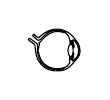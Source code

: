 



\begin{tikzpicture}[y=0.80pt, x=0.80pt, yscale=-1, xscale=1, inner sep=0pt, outer sep=0pt]
  \path[scale=0.265,draw=black,miter limit=4.00,]
    (127.689,130.499) .. controls (125.389,130.418) and (122.859,137.994) ..
    (122.85,141.58) .. controls (122.84,144.042) and (124.861,152.821) ..
    (127.646,152.74) .. controls (130.269,152.821) and (131.673,147.769) ..
    (131.673,141.337) .. controls (131.673,134.906) and (130.231,130.337) ..
    (127.689,130.499) -- cycle;



  \path[draw=black,line join=miter,line cap=butt,even odd rule]
    (34.643,33.093) .. controls (34.874,33.756) and (35.11,34.361) ..
    (35.314,35.323) .. controls (35.421,35.606) and (35.389,35.846) ..
    (35.289,36.111) .. controls (35.246,36.278) and (35.206,36.313) ..
    (35.061,36.249) .. controls (34.948,36.157) and (35.011,35.927) ..
    (34.99,35.755) .. controls (34.908,35.09) and (34.592,34.341) ..
    (34.439,33.604) .. controls (34.414,33.391) and (34.349,33.194) ..
    (34.146,33.107) .. controls (34.078,33.079) and (34.022,33.105) ..
    (34.002,33.247) .. controls (33.977,33.453) and (34.168,33.685) ..
    (34.225,33.934) .. controls (34.188,34.51) and (34.401,34.827) ..
    (33.883,34.541) .. controls (33.516,34.602) and (33.431,34.719) ..
    (33.461,34.194) -- (33.482,33.821) .. controls (33.37,33.474) and
    (33.282,32.894) .. (33.315,32.411) .. controls (33.333,31.898) and
    (33.172,31.593) .. (32.804,31.009) .. controls (32.41,30.352) and
    (31.93,29.765) .. (31.271,29.389) .. controls (28.772,27.936) and
    (25.417,28.398) .. (23.411,29.581) .. controls (22.23,30.501) and
    (21.189,31.348) .. (20.175,32.518) .. controls (19.658,32.951) and
    (19.129,33.028) .. (18.754,32.806) -- (16.791,31.107) .. controls
    (16.601,30.97) and (16.608,30.948) .. (16.681,30.741) --
    (16.946,30.255) .. controls (16.946,30.255) and (17.07,29.958) ..
    (17.237,30.212) -- (18.413,31.397) .. controls (19.035,32.009) and
    (19.504,31.759) .. (19.929,31.268) .. controls (22.695,28.598) and
    (26.238,27.492) .. (28.772,27.936) .. controls (32.127,28.668) and
    (33.752,29.749) .. (35.949,32.657) .. controls (37.503,34.43) and
    (38.04,35.964) .. (38.042,38.018) .. controls (38.042,39.22) and
    (37.579,39.845) .. (36.929,40.932) .. controls (36.336,41.694) and
    (35.844,42.096) .. (35.319,42.708) .. controls (34.211,44.204) and
    (32.841,45.43) .. (31.549,46.093) .. controls (29.723,46.838) and
    (27.606,46.926) .. (25.59,46.648) .. controls (23.385,46.121) and
    (20.914,45.329) .. (18.844,41.434) .. controls (18.39,40.142) and
    (18.016,39.08) .. (17.892,37.739) -- (17.787,36.6) .. controls
    (17.774,36.252) and (17.794,35.627) .. (17.694,35.252) .. controls
    (17.633,35.035) and (17.48,34.813) .. (17.108,34.519) --
    (15.166,33.127) -- (14.775,32.827) .. controls (14.632,32.697) and
    (14.619,32.593) .. (14.759,32.441) -- (15.102,32.156) .. controls
    (15.219,32.02) and (15.335,32.015) .. (15.503,32.163) .. controls
    (16.189,32.768) and (16.956,33.246) .. (17.701,33.776) .. controls
    (18.524,34.367) and (18.969,34.711) .. (18.904,35.498) .. controls
    (18.816,36.52) and (18.61,37.611) .. (18.815,38.574) .. controls
    (18.996,39.422) and (19.224,40.261) .. (19.559,41.115) .. controls
    (20.045,42.488) and (21.113,43.709) .. (22.169,44.466) .. controls
    (23.435,45.45) and (24.791,45.822) .. (26.02,46.037) .. controls
    (27.59,46.34) and (29.299,46.199) .. (30.586,45.689) .. controls
    (31.887,45.148) and (32.819,44.065) .. (33.343,43.23) --
    (33.422,42.869) -- (33.241,41.646) -- (33.333,41.519) --
    (33.386,41.329) -- (33.386,40.746) .. controls (33.326,39.856) and
    (33.403,40.453) .. (33.644,40.447) .. controls (33.724,40.445) and
    (33.805,40.443) .. (33.885,40.441) .. controls (34.223,40.436) and
    (34.309,39.926) .. (34.163,40.715) -- (33.984,41.628) .. controls
    (33.931,41.946) and (34.399,41.495) .. (34.429,41.384) .. controls
    (34.65,40.501) and (34.859,38.557) .. (35.081,38.623) .. controls
    (35.287,38.69) and (35.249,38.912) .. (35.257,39.115) .. controls
    (35.334,39.603) and (34.804,41.184) .. (34.475,41.97) .. controls
    (34.364,42.225) and (34.443,42.441) .. (34.76,42.259) .. controls
    (35.014,42.023) and (35.31,41.784) .. (35.557,41.57) .. controls
    (38.614,38.92) and (37.534,35.172) .. (35.567,33.231) .. controls
    (35.368,33.005) and (35.149,32.852) .. (34.901,32.722) .. controls
    (34.56,32.568) and (34.561,32.867) .. (34.643,33.093) -- cycle;



  \path[draw=black,line join=miter,line cap=butt,even odd rule]
    (31.205,29.494) -- cycle;



  \path[draw=black,line join=miter,line cap=butt,even odd rule]
    (31.205,29.494) -- cycle;



  \path[draw=black,line join=miter,line cap=butt,even odd rule]
    (31.182,29.377) .. controls (31.073,29.714) and (30.951,29.525) ..
    (30.545,29.415) .. controls (30.135,29.262) and (29.749,29.195) ..
    (29.358,29.108) .. controls (28.272,28.936) and (27.191,28.86) ..
    (26.129,29.145) .. controls (24.825,29.497) and (23.603,30.24) ..
    (22.646,31.015) .. controls (22.001,31.489) and (21.371,32.167) ..
    (20.878,32.724) -- (20.099,33.698) .. controls (19.837,33.947) and
    (19.631,34.058) .. (19.454,34.025) .. controls (19.924,34.277) and
    (19.358,36.179) .. (19.126,37.254) .. controls (19.077,37.484) and
    (19.064,37.559) .. (18.789,37.65) .. controls (19.367,37.821) and
    (19.512,40.067) .. (20.118,41.184) .. controls (20.64,42.368) and
    (21.249,43.071) .. (21.93,43.656) .. controls (22.447,44.105) and
    (22.969,44.472) .. (23.532,44.769) .. controls (24.957,45.519) and
    (26.518,45.851) .. (28.456,45.745) .. controls (29.462,45.712) and
    (30.259,45.468) .. (31.099,45.167) .. controls (31.208,45.111) and
    (31.222,45.195) .. (31.299,45.285);




\end{tikzpicture}
